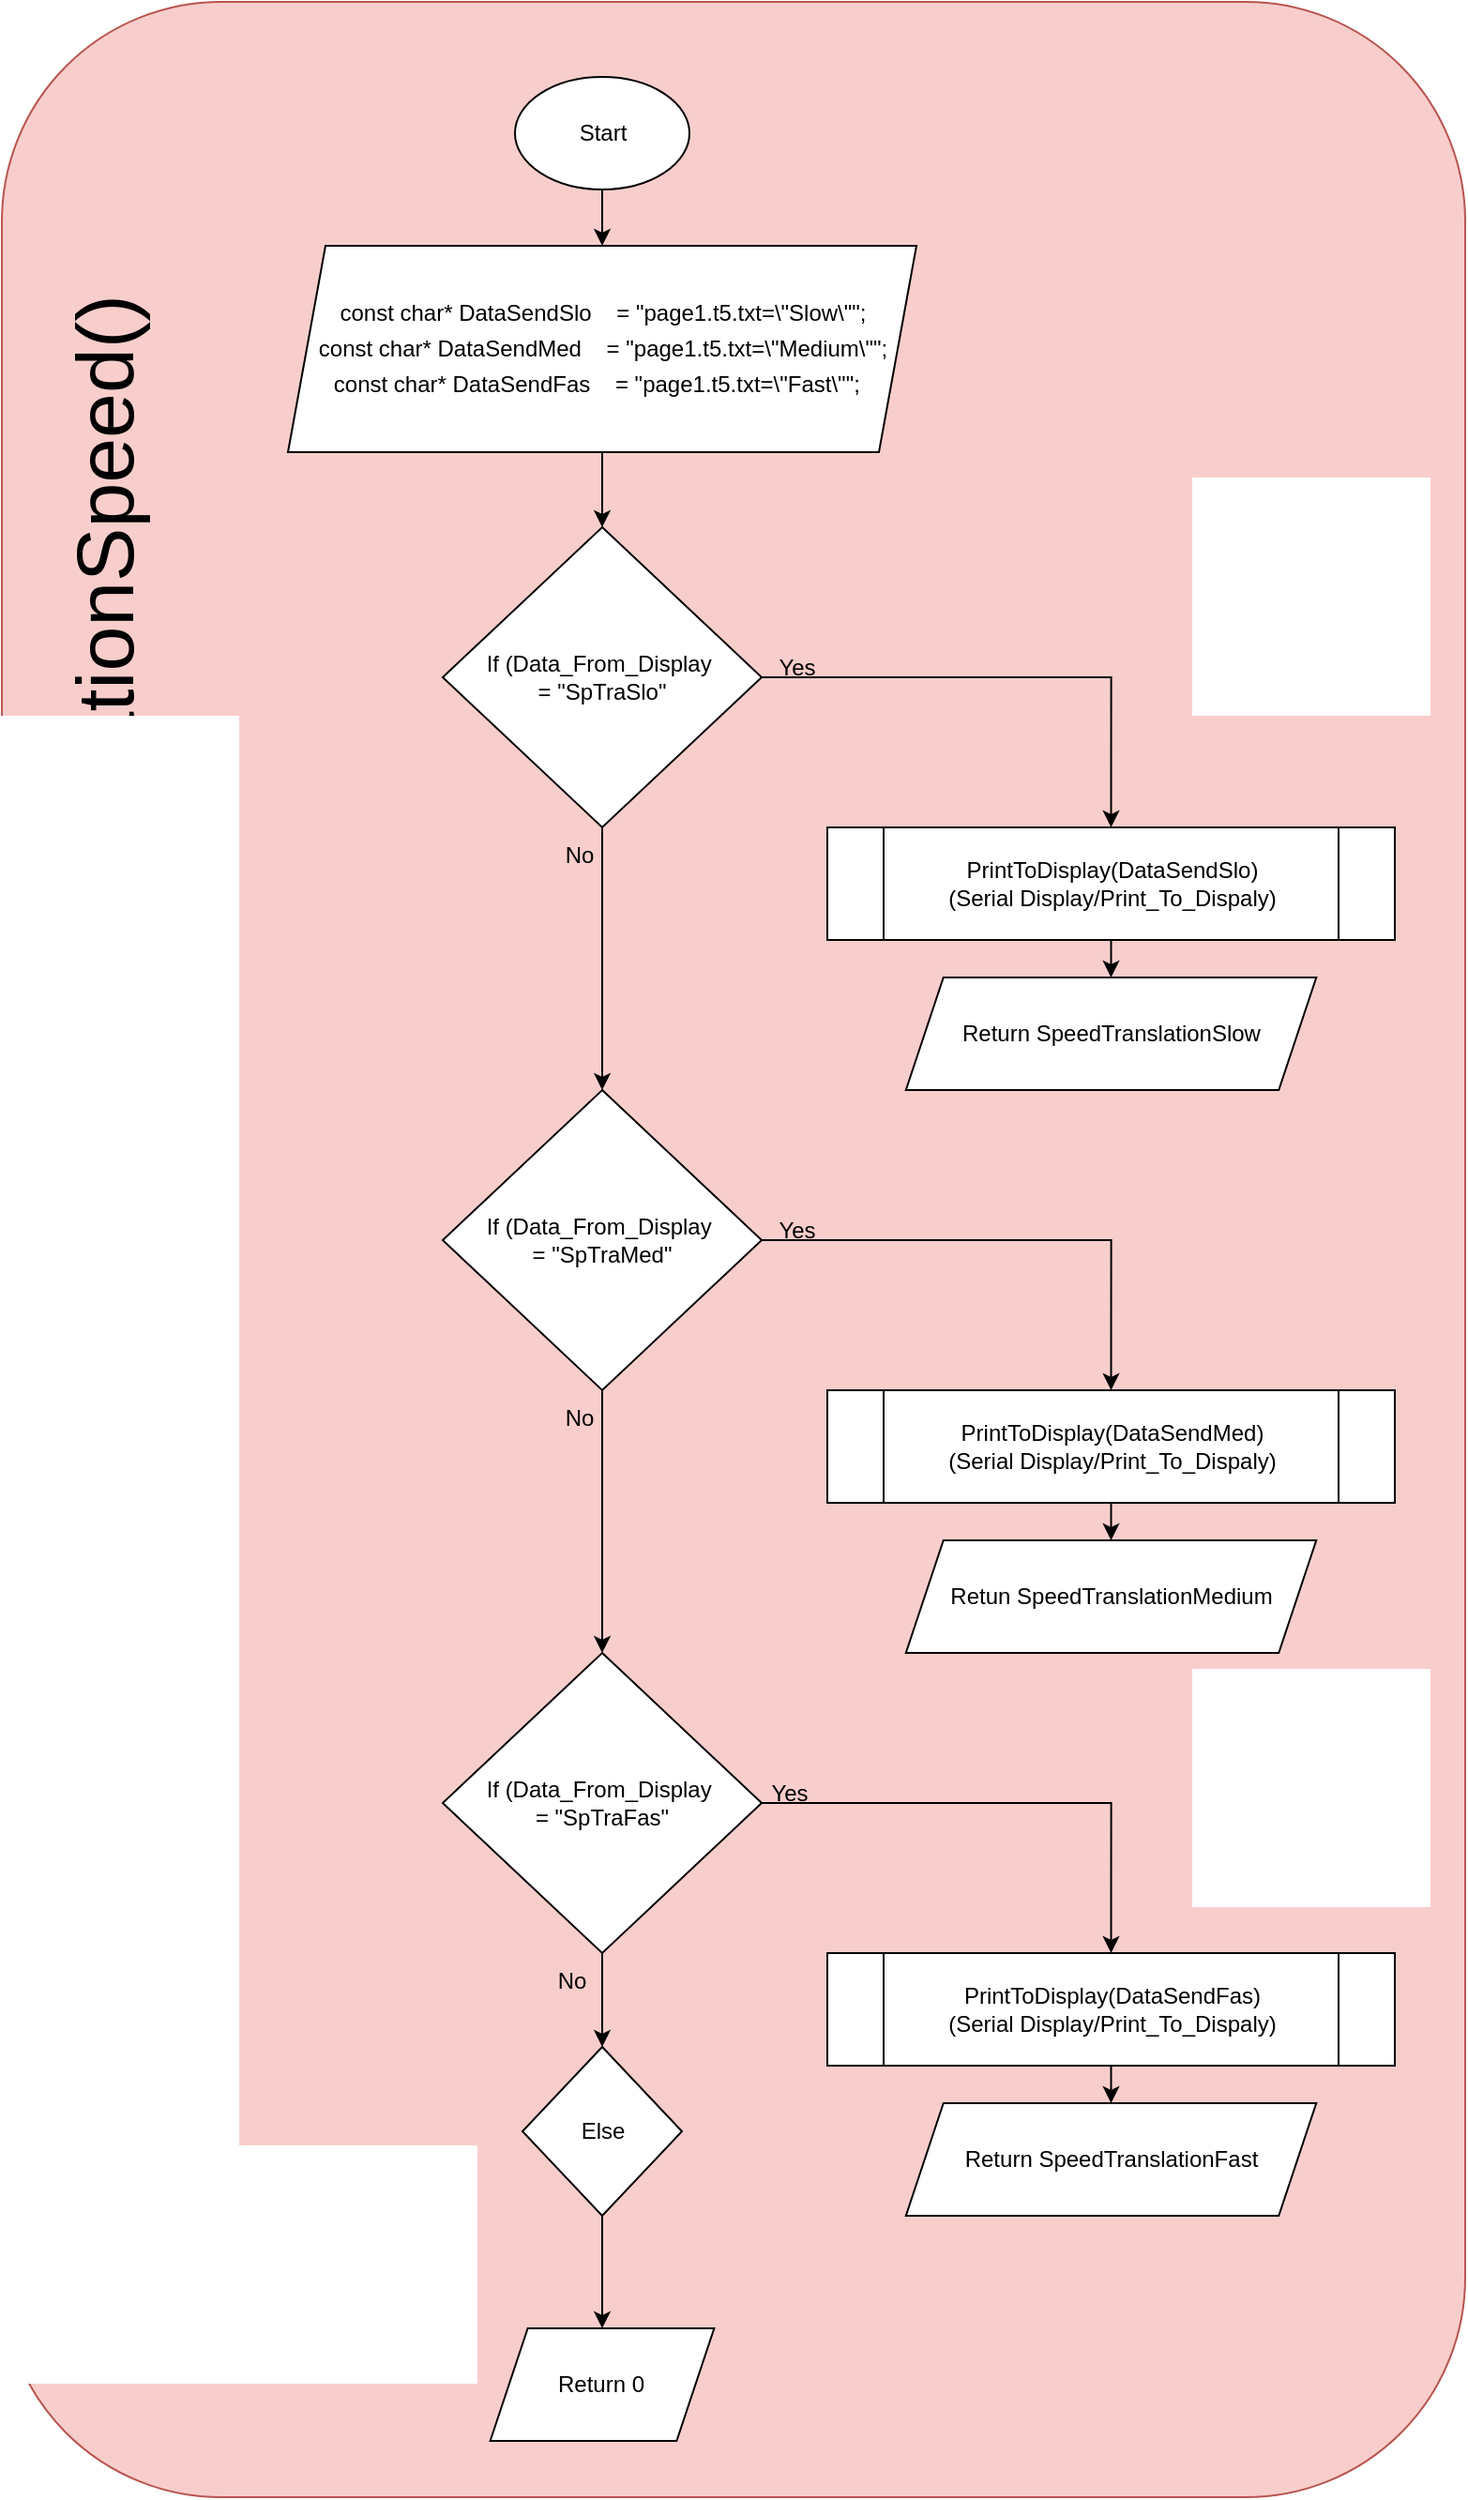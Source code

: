 <mxfile version="24.5.2" type="device">
  <diagram name="Page-1" id="UvGsvI7WDLGOxSDZg6XE">
    <mxGraphModel dx="1434" dy="1872" grid="1" gridSize="10" guides="1" tooltips="1" connect="1" arrows="1" fold="1" page="1" pageScale="1" pageWidth="850" pageHeight="1100" math="0" shadow="0">
      <root>
        <mxCell id="0" />
        <mxCell id="1" parent="0" />
        <mxCell id="ry9LyBkneQpmExAJehDU-2" value="" style="rounded=1;whiteSpace=wrap;html=1;fillColor=#f8cecc;strokeColor=#b85450;" parent="1" vertex="1">
          <mxGeometry x="310" y="-50" width="780" height="1330" as="geometry" />
        </mxCell>
        <mxCell id="ry9LyBkneQpmExAJehDU-646" style="edgeStyle=orthogonalEdgeStyle;rounded=0;orthogonalLoop=1;jettySize=auto;html=1;entryX=0.5;entryY=0;entryDx=0;entryDy=0;" parent="1" source="ry9LyBkneQpmExAJehDU-4" target="ry9LyBkneQpmExAJehDU-612" edge="1">
          <mxGeometry relative="1" as="geometry" />
        </mxCell>
        <mxCell id="ry9LyBkneQpmExAJehDU-4" value="Start" style="ellipse;whiteSpace=wrap;html=1;" parent="1" vertex="1">
          <mxGeometry x="583.5" y="-10" width="93" height="60" as="geometry" />
        </mxCell>
        <mxCell id="ry9LyBkneQpmExAJehDU-7" value="&lt;font style=&quot;font-size: 43px;&quot;&gt;int SetTranslationSpeed()&lt;/font&gt;" style="text;html=1;align=center;verticalAlign=middle;whiteSpace=wrap;rounded=0;rotation=-90;" parent="1" vertex="1">
          <mxGeometry x="89.5" y="309.5" width="550" height="80" as="geometry" />
        </mxCell>
        <mxCell id="ry9LyBkneQpmExAJehDU-958" value="" style="edgeStyle=orthogonalEdgeStyle;rounded=0;orthogonalLoop=1;jettySize=auto;html=1;" parent="1" source="ry9LyBkneQpmExAJehDU-612" target="ry9LyBkneQpmExAJehDU-925" edge="1">
          <mxGeometry relative="1" as="geometry" />
        </mxCell>
        <mxCell id="ry9LyBkneQpmExAJehDU-612" value="&lt;div style=&quot;&quot;&gt;&lt;div style=&quot;line-height: 19px; white-space: pre;&quot;&gt;&lt;div style=&quot;&quot;&gt;&lt;font style=&quot;font-size: 12px;&quot; face=&quot;Helvetica&quot;&gt;const char* DataSendSlo &amp;nbsp; &amp;nbsp;= &quot;page1.t5.txt=\&quot;Slow\&quot;&quot;;&lt;/font&gt;&lt;/div&gt;&lt;div style=&quot;&quot;&gt;&lt;span style=&quot;background-color: initial;&quot;&gt;const char* DataSendMed &amp;nbsp; &amp;nbsp;= &quot;page1.t5.txt=\&quot;Medium\&quot;&quot;;&lt;/span&gt;&lt;/div&gt;&lt;div style=&quot;&quot;&gt;&lt;span style=&quot;background-color: initial;&quot;&gt;const char* DataSendFas &amp;nbsp; &amp;nbsp;= &quot;page1.t5.txt=\&quot;Fast\&quot;&quot;; &amp;nbsp;&lt;/span&gt;&lt;/div&gt;&lt;/div&gt;&lt;/div&gt;" style="shape=parallelogram;perimeter=parallelogramPerimeter;whiteSpace=wrap;html=1;fixedSize=1;" parent="1" vertex="1">
          <mxGeometry x="462.5" y="80" width="335" height="110" as="geometry" />
        </mxCell>
        <mxCell id="ry9LyBkneQpmExAJehDU-941" style="edgeStyle=orthogonalEdgeStyle;rounded=0;orthogonalLoop=1;jettySize=auto;html=1;entryX=0.5;entryY=0;entryDx=0;entryDy=0;" parent="1" source="ry9LyBkneQpmExAJehDU-925" target="ry9LyBkneQpmExAJehDU-927" edge="1">
          <mxGeometry relative="1" as="geometry" />
        </mxCell>
        <mxCell id="ry9LyBkneQpmExAJehDU-942" style="edgeStyle=orthogonalEdgeStyle;rounded=0;orthogonalLoop=1;jettySize=auto;html=1;entryX=0.5;entryY=0;entryDx=0;entryDy=0;" parent="1" source="ry9LyBkneQpmExAJehDU-925" target="ry9LyBkneQpmExAJehDU-930" edge="1">
          <mxGeometry relative="1" as="geometry" />
        </mxCell>
        <mxCell id="ry9LyBkneQpmExAJehDU-925" value="If (Data_From_Display&amp;nbsp;&lt;div&gt;= &quot;SpTraSlo&quot;&lt;/div&gt;" style="rhombus;whiteSpace=wrap;html=1;" parent="1" vertex="1">
          <mxGeometry x="545" y="230" width="170" height="160" as="geometry" />
        </mxCell>
        <mxCell id="ry9LyBkneQpmExAJehDU-940" style="edgeStyle=orthogonalEdgeStyle;rounded=0;orthogonalLoop=1;jettySize=auto;html=1;entryX=0.5;entryY=0;entryDx=0;entryDy=0;" parent="1" source="ry9LyBkneQpmExAJehDU-927" target="ry9LyBkneQpmExAJehDU-928" edge="1">
          <mxGeometry relative="1" as="geometry" />
        </mxCell>
        <mxCell id="ry9LyBkneQpmExAJehDU-927" value="&lt;p style=&quot;line-height: 120%;&quot;&gt;&lt;/p&gt;&lt;div style=&quot;line-height: 120%; white-space: pre;&quot;&gt;&lt;span style=&quot;background-color: rgb(255, 255, 255);&quot;&gt;&lt;font style=&quot;font-size: 12px;&quot; face=&quot;Helvetica&quot;&gt;PrintToDisplay(DataSendSlo&lt;span style=&quot;&quot;&gt;)&lt;/span&gt;&lt;/font&gt;&lt;/span&gt;&lt;/div&gt;&lt;div style=&quot;line-height: 120%; white-space: pre;&quot;&gt;&lt;span style=&quot;background-color: rgb(255, 255, 255);&quot;&gt;(Serial Display/Print_To_Dispaly)&lt;/span&gt;&lt;/div&gt;&lt;p&gt;&lt;/p&gt;" style="shape=process;whiteSpace=wrap;html=1;backgroundOutline=1;" parent="1" vertex="1">
          <mxGeometry x="750" y="390" width="302.5" height="60" as="geometry" />
        </mxCell>
        <mxCell id="ry9LyBkneQpmExAJehDU-928" value="Return SpeedTranslationSlow" style="shape=parallelogram;perimeter=parallelogramPerimeter;whiteSpace=wrap;html=1;fixedSize=1;" parent="1" vertex="1">
          <mxGeometry x="791.88" y="470" width="218.75" height="60" as="geometry" />
        </mxCell>
        <mxCell id="ry9LyBkneQpmExAJehDU-943" style="edgeStyle=orthogonalEdgeStyle;rounded=0;orthogonalLoop=1;jettySize=auto;html=1;entryX=0.5;entryY=0;entryDx=0;entryDy=0;" parent="1" source="ry9LyBkneQpmExAJehDU-930" target="ry9LyBkneQpmExAJehDU-931" edge="1">
          <mxGeometry relative="1" as="geometry" />
        </mxCell>
        <mxCell id="ry9LyBkneQpmExAJehDU-944" style="edgeStyle=orthogonalEdgeStyle;rounded=0;orthogonalLoop=1;jettySize=auto;html=1;entryX=0.5;entryY=0;entryDx=0;entryDy=0;" parent="1" source="ry9LyBkneQpmExAJehDU-930" target="ry9LyBkneQpmExAJehDU-933" edge="1">
          <mxGeometry relative="1" as="geometry" />
        </mxCell>
        <mxCell id="ry9LyBkneQpmExAJehDU-930" value="If (Data_From_Display&amp;nbsp;&lt;div&gt;= &quot;SpTraMed&quot;&lt;/div&gt;" style="rhombus;whiteSpace=wrap;html=1;" parent="1" vertex="1">
          <mxGeometry x="545" y="530" width="170" height="160" as="geometry" />
        </mxCell>
        <mxCell id="ry9LyBkneQpmExAJehDU-945" style="edgeStyle=orthogonalEdgeStyle;rounded=0;orthogonalLoop=1;jettySize=auto;html=1;entryX=0.5;entryY=0;entryDx=0;entryDy=0;" parent="1" source="ry9LyBkneQpmExAJehDU-931" target="ry9LyBkneQpmExAJehDU-932" edge="1">
          <mxGeometry relative="1" as="geometry" />
        </mxCell>
        <mxCell id="ry9LyBkneQpmExAJehDU-931" value="&lt;p style=&quot;line-height: 120%;&quot;&gt;&lt;/p&gt;&lt;div style=&quot;line-height: 120%; white-space: pre;&quot;&gt;&lt;span style=&quot;background-color: rgb(255, 255, 255);&quot;&gt;&lt;font style=&quot;font-size: 12px;&quot; face=&quot;Helvetica&quot;&gt;PrintToDisplay(DataSendMed&lt;span style=&quot;&quot;&gt;)&lt;/span&gt;&lt;/font&gt;&lt;/span&gt;&lt;/div&gt;&lt;div style=&quot;line-height: 120%; white-space: pre;&quot;&gt;&lt;span style=&quot;background-color: rgb(255, 255, 255);&quot;&gt;(Serial Display/Print_To_Dispaly)&lt;/span&gt;&lt;/div&gt;&lt;p&gt;&lt;/p&gt;" style="shape=process;whiteSpace=wrap;html=1;backgroundOutline=1;" parent="1" vertex="1">
          <mxGeometry x="750" y="690" width="302.5" height="60" as="geometry" />
        </mxCell>
        <mxCell id="ry9LyBkneQpmExAJehDU-932" value="Retun SpeedTranslationMedium" style="shape=parallelogram;perimeter=parallelogramPerimeter;whiteSpace=wrap;html=1;fixedSize=1;" parent="1" vertex="1">
          <mxGeometry x="791.88" y="770" width="218.75" height="60" as="geometry" />
        </mxCell>
        <mxCell id="ry9LyBkneQpmExAJehDU-936" style="edgeStyle=orthogonalEdgeStyle;rounded=0;orthogonalLoop=1;jettySize=auto;html=1;entryX=0.5;entryY=0;entryDx=0;entryDy=0;" parent="1" source="ry9LyBkneQpmExAJehDU-933" target="ry9LyBkneQpmExAJehDU-934" edge="1">
          <mxGeometry relative="1" as="geometry" />
        </mxCell>
        <mxCell id="ry9LyBkneQpmExAJehDU-948" style="edgeStyle=orthogonalEdgeStyle;rounded=0;orthogonalLoop=1;jettySize=auto;html=1;entryX=0.5;entryY=0;entryDx=0;entryDy=0;" parent="1" source="ry9LyBkneQpmExAJehDU-933" target="ry9LyBkneQpmExAJehDU-937" edge="1">
          <mxGeometry relative="1" as="geometry" />
        </mxCell>
        <mxCell id="ry9LyBkneQpmExAJehDU-933" value="If (Data_From_Display&amp;nbsp;&lt;div&gt;= &quot;SpTraFas&quot;&lt;/div&gt;" style="rhombus;whiteSpace=wrap;html=1;" parent="1" vertex="1">
          <mxGeometry x="545" y="830" width="170" height="160" as="geometry" />
        </mxCell>
        <mxCell id="ry9LyBkneQpmExAJehDU-947" style="edgeStyle=orthogonalEdgeStyle;rounded=0;orthogonalLoop=1;jettySize=auto;html=1;entryX=0.5;entryY=0;entryDx=0;entryDy=0;" parent="1" source="ry9LyBkneQpmExAJehDU-934" target="ry9LyBkneQpmExAJehDU-935" edge="1">
          <mxGeometry relative="1" as="geometry" />
        </mxCell>
        <mxCell id="ry9LyBkneQpmExAJehDU-934" value="&lt;p style=&quot;line-height: 120%;&quot;&gt;&lt;/p&gt;&lt;div style=&quot;line-height: 120%; white-space: pre;&quot;&gt;&lt;span style=&quot;background-color: rgb(255, 255, 255);&quot;&gt;&lt;font style=&quot;font-size: 12px;&quot; face=&quot;Helvetica&quot;&gt;PrintToDisplay(DataSendFas&lt;span style=&quot;&quot;&gt;)&lt;/span&gt;&lt;/font&gt;&lt;/span&gt;&lt;/div&gt;&lt;div style=&quot;line-height: 120%; white-space: pre;&quot;&gt;&lt;span style=&quot;background-color: rgb(255, 255, 255);&quot;&gt;(Serial Display/Print_To_Dispaly)&lt;/span&gt;&lt;/div&gt;&lt;p&gt;&lt;/p&gt;" style="shape=process;whiteSpace=wrap;html=1;backgroundOutline=1;" parent="1" vertex="1">
          <mxGeometry x="750" y="990" width="302.5" height="60" as="geometry" />
        </mxCell>
        <mxCell id="ry9LyBkneQpmExAJehDU-935" value="Return SpeedTranslationFast" style="shape=parallelogram;perimeter=parallelogramPerimeter;whiteSpace=wrap;html=1;fixedSize=1;" parent="1" vertex="1">
          <mxGeometry x="791.88" y="1070" width="218.75" height="60" as="geometry" />
        </mxCell>
        <mxCell id="ry9LyBkneQpmExAJehDU-949" style="edgeStyle=orthogonalEdgeStyle;rounded=0;orthogonalLoop=1;jettySize=auto;html=1;" parent="1" source="ry9LyBkneQpmExAJehDU-937" target="ry9LyBkneQpmExAJehDU-938" edge="1">
          <mxGeometry relative="1" as="geometry" />
        </mxCell>
        <mxCell id="ry9LyBkneQpmExAJehDU-937" value="Else" style="rhombus;whiteSpace=wrap;html=1;" parent="1" vertex="1">
          <mxGeometry x="587.5" y="1040" width="85" height="90" as="geometry" />
        </mxCell>
        <mxCell id="ry9LyBkneQpmExAJehDU-938" value="Return 0" style="shape=parallelogram;perimeter=parallelogramPerimeter;whiteSpace=wrap;html=1;fixedSize=1;" parent="1" vertex="1">
          <mxGeometry x="570.31" y="1190" width="119.37" height="60" as="geometry" />
        </mxCell>
        <mxCell id="ry9LyBkneQpmExAJehDU-950" value="No" style="text;html=1;strokeColor=none;fillColor=none;align=center;verticalAlign=middle;whiteSpace=wrap;rounded=0;" parent="1" vertex="1">
          <mxGeometry x="583.5" y="990" width="60" height="30" as="geometry" />
        </mxCell>
        <mxCell id="ry9LyBkneQpmExAJehDU-951" value="Yes" style="text;html=1;strokeColor=none;fillColor=none;align=center;verticalAlign=middle;whiteSpace=wrap;rounded=0;" parent="1" vertex="1">
          <mxGeometry x="700" y="890" width="60" height="30" as="geometry" />
        </mxCell>
        <mxCell id="ry9LyBkneQpmExAJehDU-952" value="No" style="text;html=1;strokeColor=none;fillColor=none;align=center;verticalAlign=middle;whiteSpace=wrap;rounded=0;" parent="1" vertex="1">
          <mxGeometry x="587.5" y="690" width="60" height="30" as="geometry" />
        </mxCell>
        <mxCell id="ry9LyBkneQpmExAJehDU-953" value="Yes" style="text;html=1;strokeColor=none;fillColor=none;align=center;verticalAlign=middle;whiteSpace=wrap;rounded=0;" parent="1" vertex="1">
          <mxGeometry x="704" y="590" width="60" height="30" as="geometry" />
        </mxCell>
        <mxCell id="ry9LyBkneQpmExAJehDU-954" value="No" style="text;html=1;strokeColor=none;fillColor=none;align=center;verticalAlign=middle;whiteSpace=wrap;rounded=0;" parent="1" vertex="1">
          <mxGeometry x="587.5" y="390" width="60" height="30" as="geometry" />
        </mxCell>
        <mxCell id="ry9LyBkneQpmExAJehDU-955" value="Yes" style="text;html=1;strokeColor=none;fillColor=none;align=center;verticalAlign=middle;whiteSpace=wrap;rounded=0;" parent="1" vertex="1">
          <mxGeometry x="704" y="290" width="60" height="30" as="geometry" />
        </mxCell>
      </root>
    </mxGraphModel>
  </diagram>
</mxfile>
